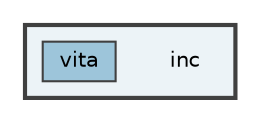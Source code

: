 digraph "inc"
{
 // LATEX_PDF_SIZE
  bgcolor="transparent";
  edge [fontname=Helvetica,fontsize=10,labelfontname=Helvetica,labelfontsize=10];
  node [fontname=Helvetica,fontsize=10,shape=box,height=0.2,width=0.4];
  compound=true
  subgraph clusterdir_bfccd401955b95cf8c75461437045ac0 {
    graph [ bgcolor="#ecf3f7", pencolor="grey25", label="", fontname=Helvetica,fontsize=10 style="filled,bold", URL="dir_bfccd401955b95cf8c75461437045ac0.html",tooltip=""]
    dir_bfccd401955b95cf8c75461437045ac0 [shape=plaintext, label="inc"];
  dir_d3b70d838b3edc6cd94e00f363b2919c [label="vita", fillcolor="#9dc5da", color="grey25", style="filled", URL="dir_d3b70d838b3edc6cd94e00f363b2919c.html",tooltip=""];
  }
}
